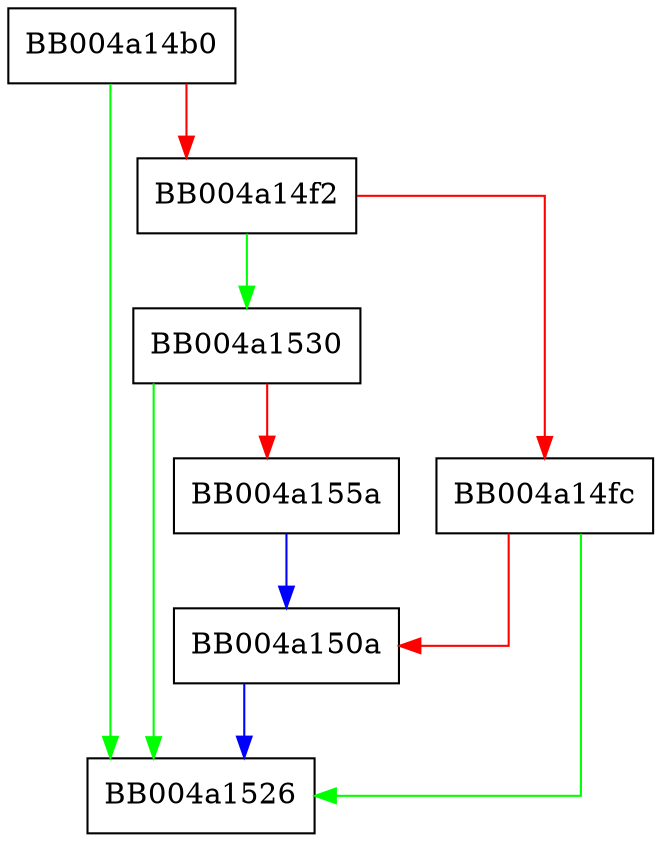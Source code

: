 digraph ssl_set_client_disabled {
  node [shape="box"];
  graph [splines=ortho];
  BB004a14b0 -> BB004a1526 [color="green"];
  BB004a14b0 -> BB004a14f2 [color="red"];
  BB004a14f2 -> BB004a1530 [color="green"];
  BB004a14f2 -> BB004a14fc [color="red"];
  BB004a14fc -> BB004a1526 [color="green"];
  BB004a14fc -> BB004a150a [color="red"];
  BB004a150a -> BB004a1526 [color="blue"];
  BB004a1530 -> BB004a1526 [color="green"];
  BB004a1530 -> BB004a155a [color="red"];
  BB004a155a -> BB004a150a [color="blue"];
}